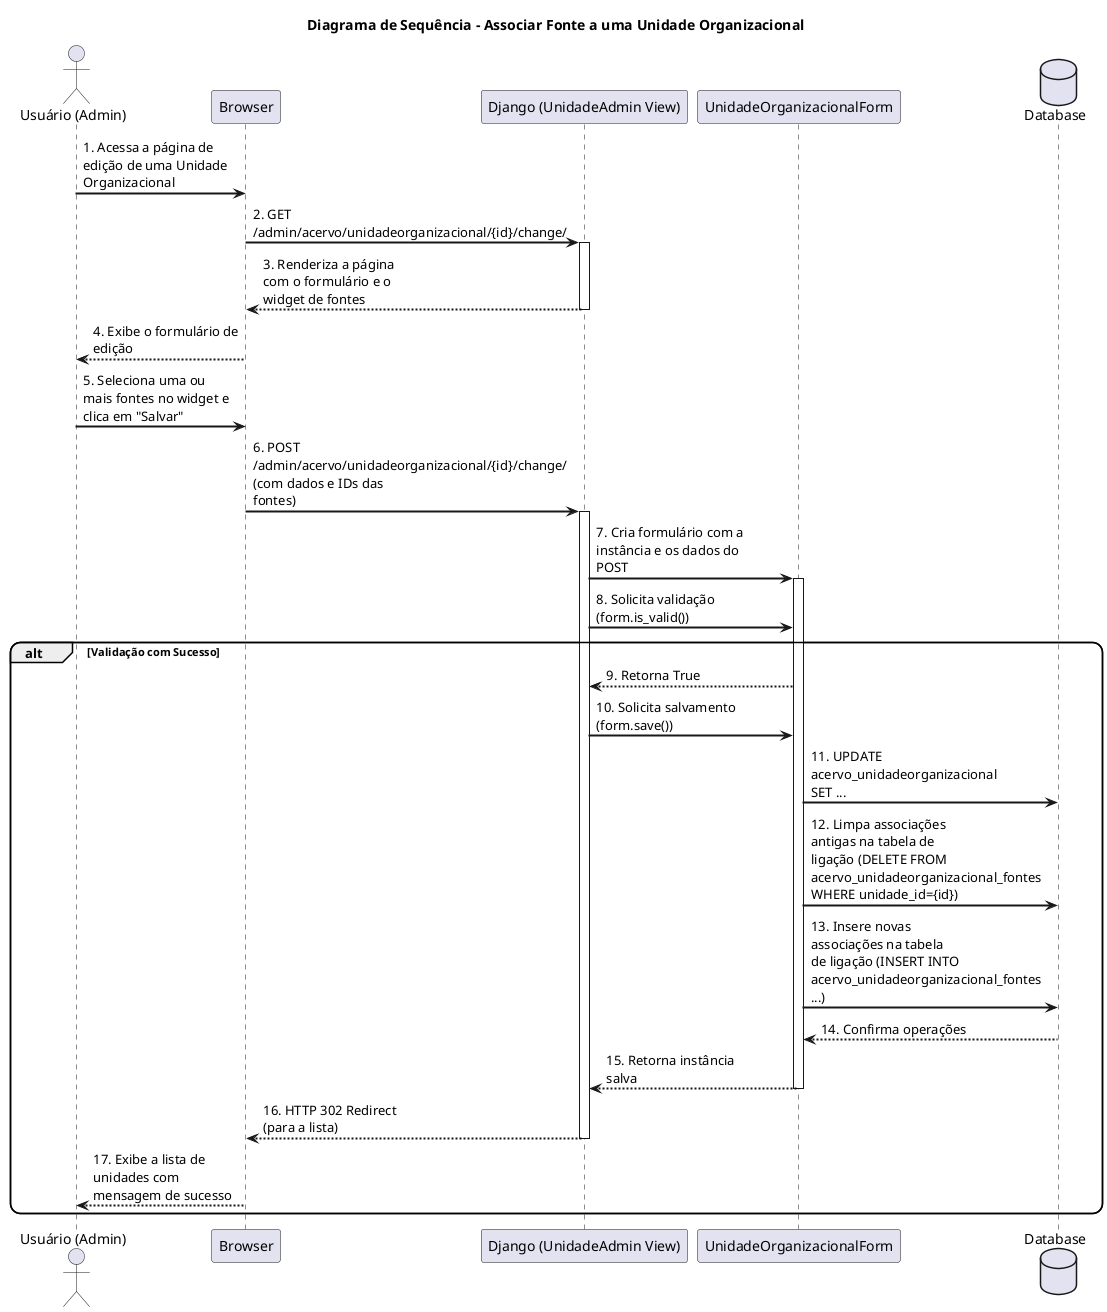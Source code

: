 @startuml Associar Fonte a uma Unidade Organizacional

title Diagrama de Sequência - Associar Fonte a uma Unidade Organizacional

actor "Usuário (Admin)" as User
participant "Browser" as Web
participant "Django (UnidadeAdmin View)" as View
participant "UnidadeOrganizacionalForm" as Form
database "Database" as DB

skinparam sequenceArrowThickness 2
skinparam roundcorner 20
skinparam maxmessagesize 150
skinparam sequenceParticipant bold

User -> Web: 1. Acessa a página de edição de uma Unidade Organizacional

Web -> View: 2. GET /admin/acervo/unidadeorganizacional/{id}/change/
activate View
View --> Web: 3. Renderiza a página com o formulário e o widget de fontes
deactivate View

Web --> User: 4. Exibe o formulário de edição

User -> Web: 5. Seleciona uma ou mais fontes no widget e clica em "Salvar"

Web -> View: 6. POST /admin/acervo/unidadeorganizacional/{id}/change/ (com dados e IDs das fontes)
activate View

View -> Form: 7. Cria formulário com a instância e os dados do POST
activate Form
View -> Form: 8. Solicita validação (form.is_valid())

alt Validação com Sucesso
    Form --> View: 9. Retorna True
    View -> Form: 10. Solicita salvamento (form.save())
    
    ' O save() do form lida com o M2M
    Form -> DB: 11. UPDATE acervo_unidadeorganizacional SET ...
    Form -> DB: 12. Limpa associações antigas na tabela de ligação (DELETE FROM acervo_unidadeorganizacional_fontes WHERE unidade_id={id})
    Form -> DB: 13. Insere novas associações na tabela de ligação (INSERT INTO acervo_unidadeorganizacional_fontes ...)
    
    DB --> Form: 14. Confirma operações
    Form --> View: 15. Retorna instância salva
    deactivate Form
    View --> Web: 16. HTTP 302 Redirect (para a lista)
    deactivate View
    Web --> User: 17. Exibe a lista de unidades com mensagem de sucesso
end

@enduml

